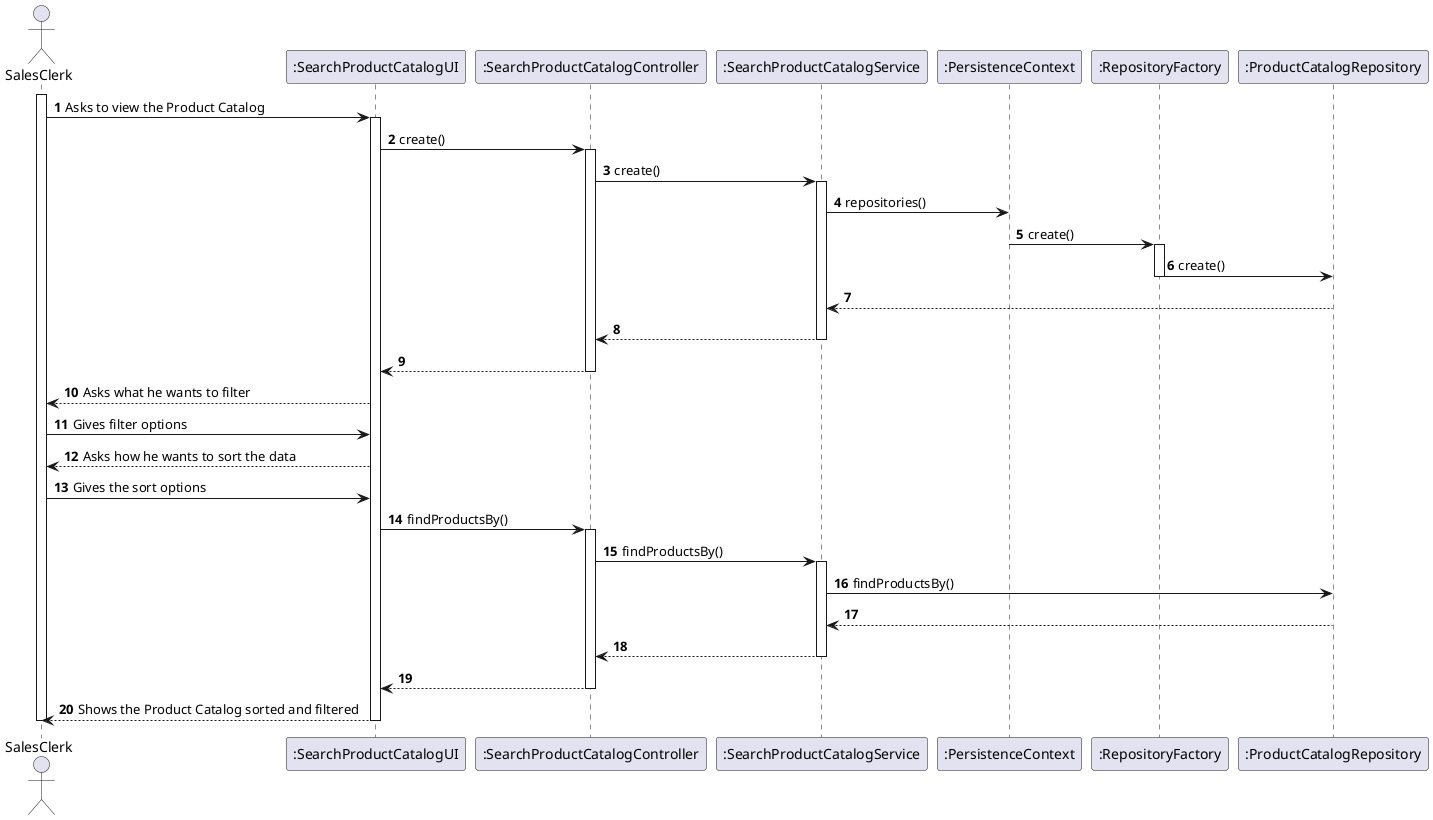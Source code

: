 @startuml

autonumber

actor "SalesClerk" as SC

participant ":SearchProductCatalogUI" as UI
participant ":SearchProductCatalogController" as CTRL
participant ":SearchProductCatalogService" as SERV
participant ":PersistenceContext" as PERS
participant ":RepositoryFactory" as REPF
participant ":ProductCatalogRepository" as REP


activate SC

SC -> UI : Asks to view the Product Catalog
activate UI

UI -> CTRL : create()
activate CTRL

CTRL -> SERV : create()
activate SERV

SERV -> PERS : repositories()

PERS -> REPF : create()

activate REPF

REPF -> REP : create()

deactivate REPF

REP --> SERV


SERV --> CTRL
deactivate SERV


CTRL --> UI
deactivate CTRL


UI --> SC : Asks what he wants to filter

SC -> UI : Gives filter options

UI --> SC : Asks how he wants to sort the data

SC -> UI : Gives the sort options


UI -> CTRL :findProductsBy()

activate CTRL

CTRL -> SERV : findProductsBy()
activate SERV

SERV -> REP : findProductsBy()

REP --> SERV


SERV --> CTRL
deactivate SERV


CTRL --> UI
deactivate CTRL


UI --> SC : Shows the Product Catalog sorted and filtered

deactivate UI

deactivate SC

@enduml